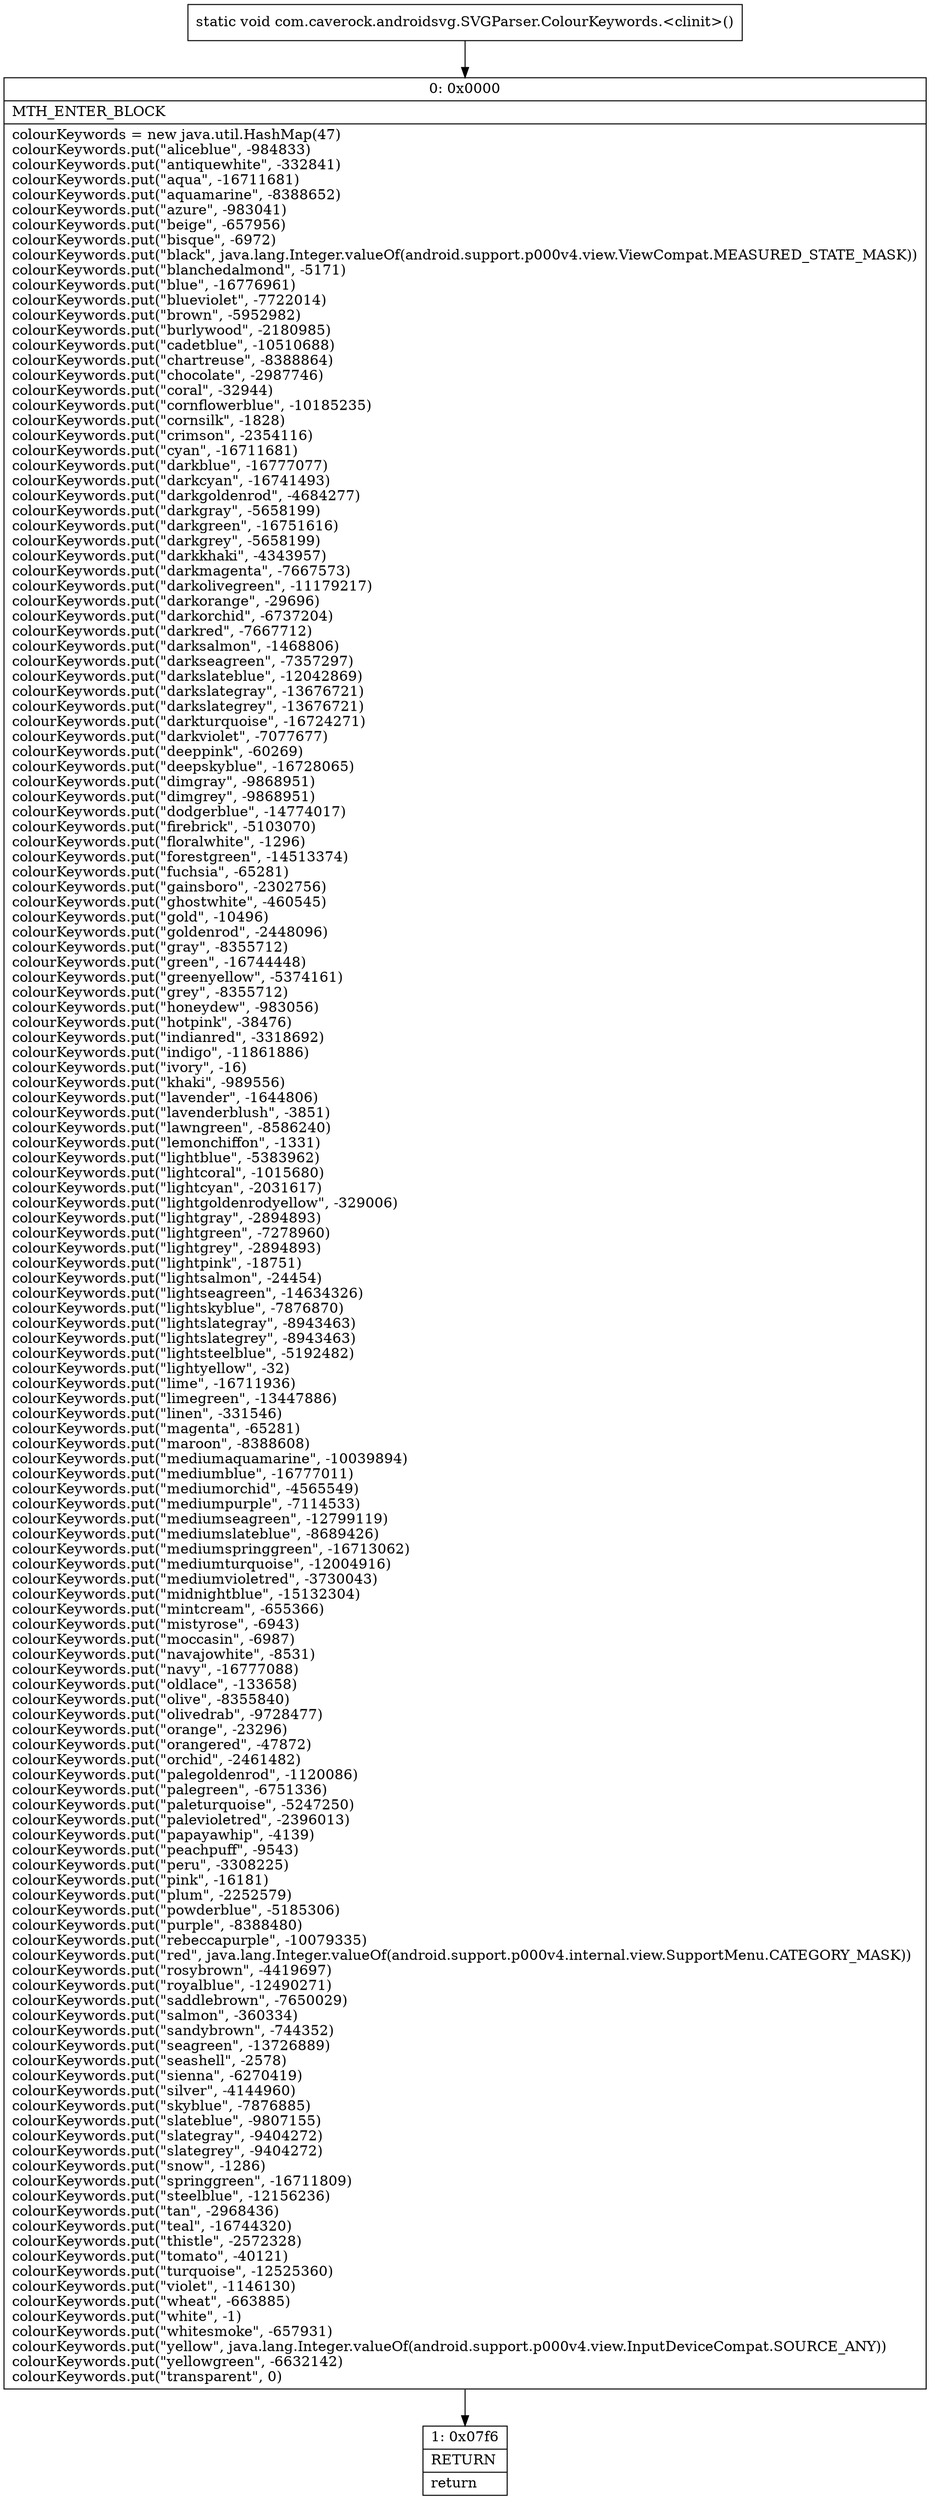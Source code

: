 digraph "CFG forcom.caverock.androidsvg.SVGParser.ColourKeywords.\<clinit\>()V" {
Node_0 [shape=record,label="{0\:\ 0x0000|MTH_ENTER_BLOCK\l|colourKeywords = new java.util.HashMap(47)\lcolourKeywords.put(\"aliceblue\", \-984833)\lcolourKeywords.put(\"antiquewhite\", \-332841)\lcolourKeywords.put(\"aqua\", \-16711681)\lcolourKeywords.put(\"aquamarine\", \-8388652)\lcolourKeywords.put(\"azure\", \-983041)\lcolourKeywords.put(\"beige\", \-657956)\lcolourKeywords.put(\"bisque\", \-6972)\lcolourKeywords.put(\"black\", java.lang.Integer.valueOf(android.support.p000v4.view.ViewCompat.MEASURED_STATE_MASK))\lcolourKeywords.put(\"blanchedalmond\", \-5171)\lcolourKeywords.put(\"blue\", \-16776961)\lcolourKeywords.put(\"blueviolet\", \-7722014)\lcolourKeywords.put(\"brown\", \-5952982)\lcolourKeywords.put(\"burlywood\", \-2180985)\lcolourKeywords.put(\"cadetblue\", \-10510688)\lcolourKeywords.put(\"chartreuse\", \-8388864)\lcolourKeywords.put(\"chocolate\", \-2987746)\lcolourKeywords.put(\"coral\", \-32944)\lcolourKeywords.put(\"cornflowerblue\", \-10185235)\lcolourKeywords.put(\"cornsilk\", \-1828)\lcolourKeywords.put(\"crimson\", \-2354116)\lcolourKeywords.put(\"cyan\", \-16711681)\lcolourKeywords.put(\"darkblue\", \-16777077)\lcolourKeywords.put(\"darkcyan\", \-16741493)\lcolourKeywords.put(\"darkgoldenrod\", \-4684277)\lcolourKeywords.put(\"darkgray\", \-5658199)\lcolourKeywords.put(\"darkgreen\", \-16751616)\lcolourKeywords.put(\"darkgrey\", \-5658199)\lcolourKeywords.put(\"darkkhaki\", \-4343957)\lcolourKeywords.put(\"darkmagenta\", \-7667573)\lcolourKeywords.put(\"darkolivegreen\", \-11179217)\lcolourKeywords.put(\"darkorange\", \-29696)\lcolourKeywords.put(\"darkorchid\", \-6737204)\lcolourKeywords.put(\"darkred\", \-7667712)\lcolourKeywords.put(\"darksalmon\", \-1468806)\lcolourKeywords.put(\"darkseagreen\", \-7357297)\lcolourKeywords.put(\"darkslateblue\", \-12042869)\lcolourKeywords.put(\"darkslategray\", \-13676721)\lcolourKeywords.put(\"darkslategrey\", \-13676721)\lcolourKeywords.put(\"darkturquoise\", \-16724271)\lcolourKeywords.put(\"darkviolet\", \-7077677)\lcolourKeywords.put(\"deeppink\", \-60269)\lcolourKeywords.put(\"deepskyblue\", \-16728065)\lcolourKeywords.put(\"dimgray\", \-9868951)\lcolourKeywords.put(\"dimgrey\", \-9868951)\lcolourKeywords.put(\"dodgerblue\", \-14774017)\lcolourKeywords.put(\"firebrick\", \-5103070)\lcolourKeywords.put(\"floralwhite\", \-1296)\lcolourKeywords.put(\"forestgreen\", \-14513374)\lcolourKeywords.put(\"fuchsia\", \-65281)\lcolourKeywords.put(\"gainsboro\", \-2302756)\lcolourKeywords.put(\"ghostwhite\", \-460545)\lcolourKeywords.put(\"gold\", \-10496)\lcolourKeywords.put(\"goldenrod\", \-2448096)\lcolourKeywords.put(\"gray\", \-8355712)\lcolourKeywords.put(\"green\", \-16744448)\lcolourKeywords.put(\"greenyellow\", \-5374161)\lcolourKeywords.put(\"grey\", \-8355712)\lcolourKeywords.put(\"honeydew\", \-983056)\lcolourKeywords.put(\"hotpink\", \-38476)\lcolourKeywords.put(\"indianred\", \-3318692)\lcolourKeywords.put(\"indigo\", \-11861886)\lcolourKeywords.put(\"ivory\", \-16)\lcolourKeywords.put(\"khaki\", \-989556)\lcolourKeywords.put(\"lavender\", \-1644806)\lcolourKeywords.put(\"lavenderblush\", \-3851)\lcolourKeywords.put(\"lawngreen\", \-8586240)\lcolourKeywords.put(\"lemonchiffon\", \-1331)\lcolourKeywords.put(\"lightblue\", \-5383962)\lcolourKeywords.put(\"lightcoral\", \-1015680)\lcolourKeywords.put(\"lightcyan\", \-2031617)\lcolourKeywords.put(\"lightgoldenrodyellow\", \-329006)\lcolourKeywords.put(\"lightgray\", \-2894893)\lcolourKeywords.put(\"lightgreen\", \-7278960)\lcolourKeywords.put(\"lightgrey\", \-2894893)\lcolourKeywords.put(\"lightpink\", \-18751)\lcolourKeywords.put(\"lightsalmon\", \-24454)\lcolourKeywords.put(\"lightseagreen\", \-14634326)\lcolourKeywords.put(\"lightskyblue\", \-7876870)\lcolourKeywords.put(\"lightslategray\", \-8943463)\lcolourKeywords.put(\"lightslategrey\", \-8943463)\lcolourKeywords.put(\"lightsteelblue\", \-5192482)\lcolourKeywords.put(\"lightyellow\", \-32)\lcolourKeywords.put(\"lime\", \-16711936)\lcolourKeywords.put(\"limegreen\", \-13447886)\lcolourKeywords.put(\"linen\", \-331546)\lcolourKeywords.put(\"magenta\", \-65281)\lcolourKeywords.put(\"maroon\", \-8388608)\lcolourKeywords.put(\"mediumaquamarine\", \-10039894)\lcolourKeywords.put(\"mediumblue\", \-16777011)\lcolourKeywords.put(\"mediumorchid\", \-4565549)\lcolourKeywords.put(\"mediumpurple\", \-7114533)\lcolourKeywords.put(\"mediumseagreen\", \-12799119)\lcolourKeywords.put(\"mediumslateblue\", \-8689426)\lcolourKeywords.put(\"mediumspringgreen\", \-16713062)\lcolourKeywords.put(\"mediumturquoise\", \-12004916)\lcolourKeywords.put(\"mediumvioletred\", \-3730043)\lcolourKeywords.put(\"midnightblue\", \-15132304)\lcolourKeywords.put(\"mintcream\", \-655366)\lcolourKeywords.put(\"mistyrose\", \-6943)\lcolourKeywords.put(\"moccasin\", \-6987)\lcolourKeywords.put(\"navajowhite\", \-8531)\lcolourKeywords.put(\"navy\", \-16777088)\lcolourKeywords.put(\"oldlace\", \-133658)\lcolourKeywords.put(\"olive\", \-8355840)\lcolourKeywords.put(\"olivedrab\", \-9728477)\lcolourKeywords.put(\"orange\", \-23296)\lcolourKeywords.put(\"orangered\", \-47872)\lcolourKeywords.put(\"orchid\", \-2461482)\lcolourKeywords.put(\"palegoldenrod\", \-1120086)\lcolourKeywords.put(\"palegreen\", \-6751336)\lcolourKeywords.put(\"paleturquoise\", \-5247250)\lcolourKeywords.put(\"palevioletred\", \-2396013)\lcolourKeywords.put(\"papayawhip\", \-4139)\lcolourKeywords.put(\"peachpuff\", \-9543)\lcolourKeywords.put(\"peru\", \-3308225)\lcolourKeywords.put(\"pink\", \-16181)\lcolourKeywords.put(\"plum\", \-2252579)\lcolourKeywords.put(\"powderblue\", \-5185306)\lcolourKeywords.put(\"purple\", \-8388480)\lcolourKeywords.put(\"rebeccapurple\", \-10079335)\lcolourKeywords.put(\"red\", java.lang.Integer.valueOf(android.support.p000v4.internal.view.SupportMenu.CATEGORY_MASK))\lcolourKeywords.put(\"rosybrown\", \-4419697)\lcolourKeywords.put(\"royalblue\", \-12490271)\lcolourKeywords.put(\"saddlebrown\", \-7650029)\lcolourKeywords.put(\"salmon\", \-360334)\lcolourKeywords.put(\"sandybrown\", \-744352)\lcolourKeywords.put(\"seagreen\", \-13726889)\lcolourKeywords.put(\"seashell\", \-2578)\lcolourKeywords.put(\"sienna\", \-6270419)\lcolourKeywords.put(\"silver\", \-4144960)\lcolourKeywords.put(\"skyblue\", \-7876885)\lcolourKeywords.put(\"slateblue\", \-9807155)\lcolourKeywords.put(\"slategray\", \-9404272)\lcolourKeywords.put(\"slategrey\", \-9404272)\lcolourKeywords.put(\"snow\", \-1286)\lcolourKeywords.put(\"springgreen\", \-16711809)\lcolourKeywords.put(\"steelblue\", \-12156236)\lcolourKeywords.put(\"tan\", \-2968436)\lcolourKeywords.put(\"teal\", \-16744320)\lcolourKeywords.put(\"thistle\", \-2572328)\lcolourKeywords.put(\"tomato\", \-40121)\lcolourKeywords.put(\"turquoise\", \-12525360)\lcolourKeywords.put(\"violet\", \-1146130)\lcolourKeywords.put(\"wheat\", \-663885)\lcolourKeywords.put(\"white\", \-1)\lcolourKeywords.put(\"whitesmoke\", \-657931)\lcolourKeywords.put(\"yellow\", java.lang.Integer.valueOf(android.support.p000v4.view.InputDeviceCompat.SOURCE_ANY))\lcolourKeywords.put(\"yellowgreen\", \-6632142)\lcolourKeywords.put(\"transparent\", 0)\l}"];
Node_1 [shape=record,label="{1\:\ 0x07f6|RETURN\l|return\l}"];
MethodNode[shape=record,label="{static void com.caverock.androidsvg.SVGParser.ColourKeywords.\<clinit\>() }"];
MethodNode -> Node_0;
Node_0 -> Node_1;
}

